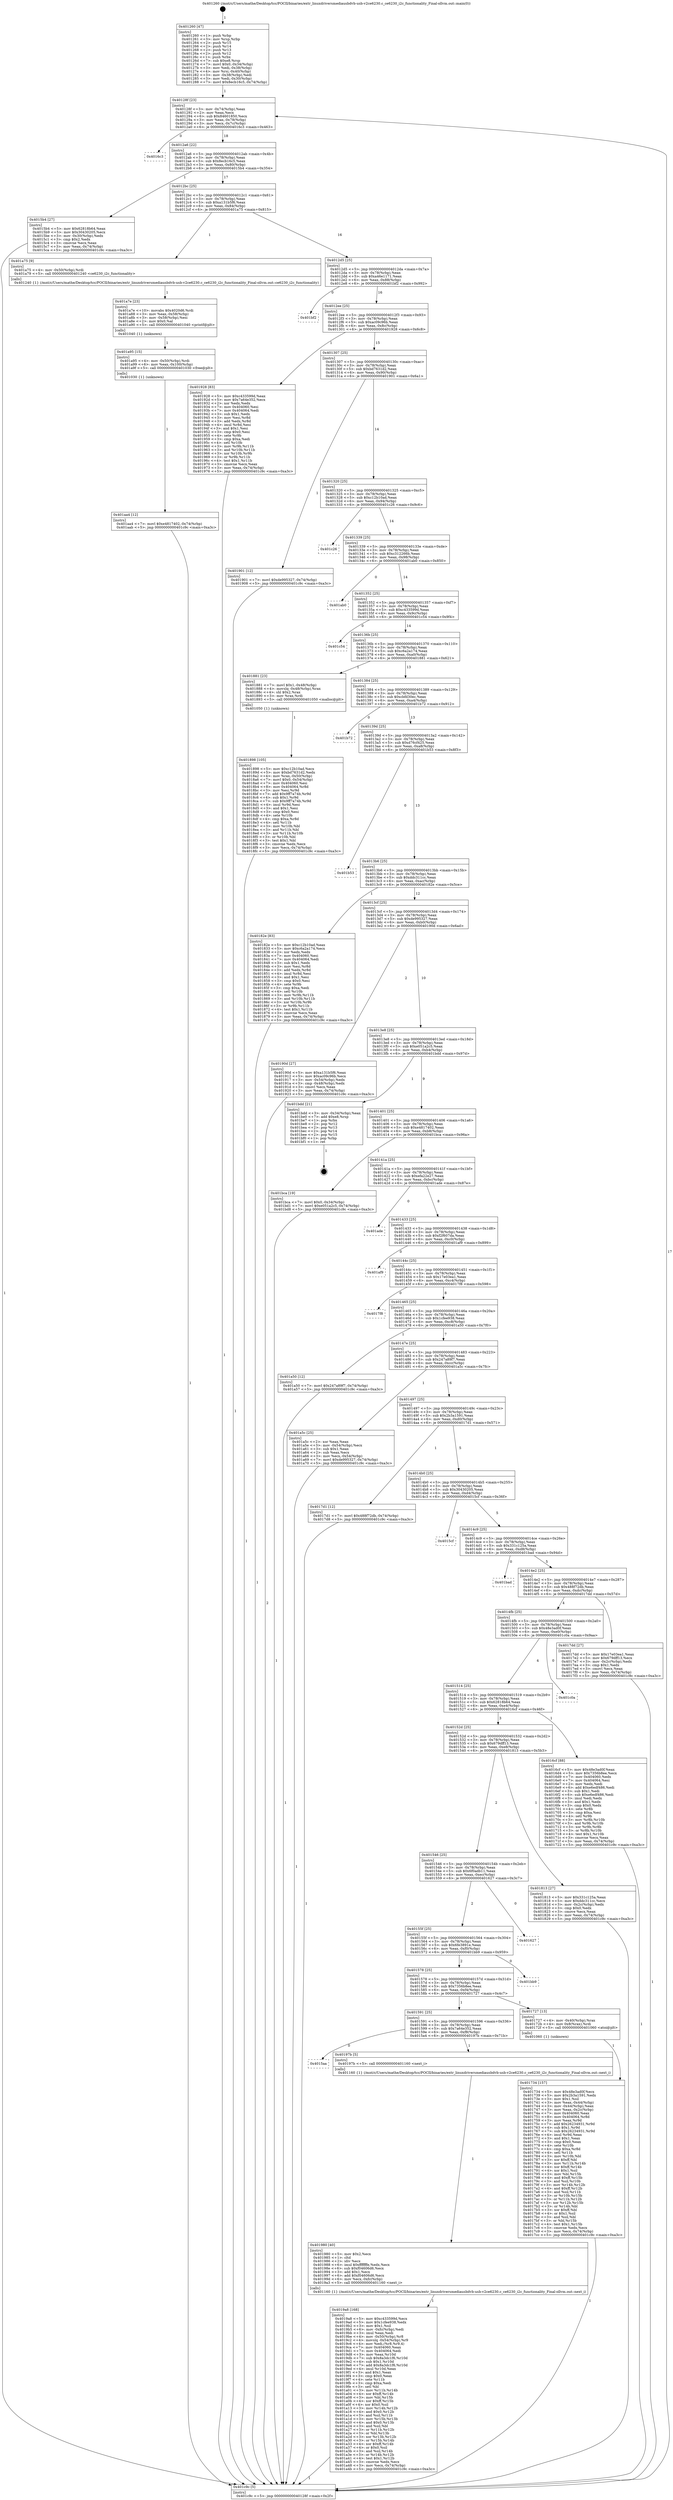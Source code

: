 digraph "0x401260" {
  label = "0x401260 (/mnt/c/Users/mathe/Desktop/tcc/POCII/binaries/extr_linuxdriversmediausbdvb-usb-v2ce6230.c_ce6230_i2c_functionality_Final-ollvm.out::main(0))"
  labelloc = "t"
  node[shape=record]

  Entry [label="",width=0.3,height=0.3,shape=circle,fillcolor=black,style=filled]
  "0x40128f" [label="{
     0x40128f [23]\l
     | [instrs]\l
     &nbsp;&nbsp;0x40128f \<+3\>: mov -0x74(%rbp),%eax\l
     &nbsp;&nbsp;0x401292 \<+2\>: mov %eax,%ecx\l
     &nbsp;&nbsp;0x401294 \<+6\>: sub $0x84601850,%ecx\l
     &nbsp;&nbsp;0x40129a \<+3\>: mov %eax,-0x78(%rbp)\l
     &nbsp;&nbsp;0x40129d \<+3\>: mov %ecx,-0x7c(%rbp)\l
     &nbsp;&nbsp;0x4012a0 \<+6\>: je 00000000004016c3 \<main+0x463\>\l
  }"]
  "0x4016c3" [label="{
     0x4016c3\l
  }", style=dashed]
  "0x4012a6" [label="{
     0x4012a6 [22]\l
     | [instrs]\l
     &nbsp;&nbsp;0x4012a6 \<+5\>: jmp 00000000004012ab \<main+0x4b\>\l
     &nbsp;&nbsp;0x4012ab \<+3\>: mov -0x78(%rbp),%eax\l
     &nbsp;&nbsp;0x4012ae \<+5\>: sub $0x8ecb16c5,%eax\l
     &nbsp;&nbsp;0x4012b3 \<+3\>: mov %eax,-0x80(%rbp)\l
     &nbsp;&nbsp;0x4012b6 \<+6\>: je 00000000004015b4 \<main+0x354\>\l
  }"]
  Exit [label="",width=0.3,height=0.3,shape=circle,fillcolor=black,style=filled,peripheries=2]
  "0x4015b4" [label="{
     0x4015b4 [27]\l
     | [instrs]\l
     &nbsp;&nbsp;0x4015b4 \<+5\>: mov $0x62818b64,%eax\l
     &nbsp;&nbsp;0x4015b9 \<+5\>: mov $0x30430205,%ecx\l
     &nbsp;&nbsp;0x4015be \<+3\>: mov -0x30(%rbp),%edx\l
     &nbsp;&nbsp;0x4015c1 \<+3\>: cmp $0x2,%edx\l
     &nbsp;&nbsp;0x4015c4 \<+3\>: cmovne %ecx,%eax\l
     &nbsp;&nbsp;0x4015c7 \<+3\>: mov %eax,-0x74(%rbp)\l
     &nbsp;&nbsp;0x4015ca \<+5\>: jmp 0000000000401c9c \<main+0xa3c\>\l
  }"]
  "0x4012bc" [label="{
     0x4012bc [25]\l
     | [instrs]\l
     &nbsp;&nbsp;0x4012bc \<+5\>: jmp 00000000004012c1 \<main+0x61\>\l
     &nbsp;&nbsp;0x4012c1 \<+3\>: mov -0x78(%rbp),%eax\l
     &nbsp;&nbsp;0x4012c4 \<+5\>: sub $0xa131b5f6,%eax\l
     &nbsp;&nbsp;0x4012c9 \<+6\>: mov %eax,-0x84(%rbp)\l
     &nbsp;&nbsp;0x4012cf \<+6\>: je 0000000000401a75 \<main+0x815\>\l
  }"]
  "0x401c9c" [label="{
     0x401c9c [5]\l
     | [instrs]\l
     &nbsp;&nbsp;0x401c9c \<+5\>: jmp 000000000040128f \<main+0x2f\>\l
  }"]
  "0x401260" [label="{
     0x401260 [47]\l
     | [instrs]\l
     &nbsp;&nbsp;0x401260 \<+1\>: push %rbp\l
     &nbsp;&nbsp;0x401261 \<+3\>: mov %rsp,%rbp\l
     &nbsp;&nbsp;0x401264 \<+2\>: push %r15\l
     &nbsp;&nbsp;0x401266 \<+2\>: push %r14\l
     &nbsp;&nbsp;0x401268 \<+2\>: push %r13\l
     &nbsp;&nbsp;0x40126a \<+2\>: push %r12\l
     &nbsp;&nbsp;0x40126c \<+1\>: push %rbx\l
     &nbsp;&nbsp;0x40126d \<+7\>: sub $0xe8,%rsp\l
     &nbsp;&nbsp;0x401274 \<+7\>: movl $0x0,-0x34(%rbp)\l
     &nbsp;&nbsp;0x40127b \<+3\>: mov %edi,-0x38(%rbp)\l
     &nbsp;&nbsp;0x40127e \<+4\>: mov %rsi,-0x40(%rbp)\l
     &nbsp;&nbsp;0x401282 \<+3\>: mov -0x38(%rbp),%edi\l
     &nbsp;&nbsp;0x401285 \<+3\>: mov %edi,-0x30(%rbp)\l
     &nbsp;&nbsp;0x401288 \<+7\>: movl $0x8ecb16c5,-0x74(%rbp)\l
  }"]
  "0x401aa4" [label="{
     0x401aa4 [12]\l
     | [instrs]\l
     &nbsp;&nbsp;0x401aa4 \<+7\>: movl $0xe4817402,-0x74(%rbp)\l
     &nbsp;&nbsp;0x401aab \<+5\>: jmp 0000000000401c9c \<main+0xa3c\>\l
  }"]
  "0x401a75" [label="{
     0x401a75 [9]\l
     | [instrs]\l
     &nbsp;&nbsp;0x401a75 \<+4\>: mov -0x50(%rbp),%rdi\l
     &nbsp;&nbsp;0x401a79 \<+5\>: call 0000000000401240 \<ce6230_i2c_functionality\>\l
     | [calls]\l
     &nbsp;&nbsp;0x401240 \{1\} (/mnt/c/Users/mathe/Desktop/tcc/POCII/binaries/extr_linuxdriversmediausbdvb-usb-v2ce6230.c_ce6230_i2c_functionality_Final-ollvm.out::ce6230_i2c_functionality)\l
  }"]
  "0x4012d5" [label="{
     0x4012d5 [25]\l
     | [instrs]\l
     &nbsp;&nbsp;0x4012d5 \<+5\>: jmp 00000000004012da \<main+0x7a\>\l
     &nbsp;&nbsp;0x4012da \<+3\>: mov -0x78(%rbp),%eax\l
     &nbsp;&nbsp;0x4012dd \<+5\>: sub $0xa46e1171,%eax\l
     &nbsp;&nbsp;0x4012e2 \<+6\>: mov %eax,-0x88(%rbp)\l
     &nbsp;&nbsp;0x4012e8 \<+6\>: je 0000000000401bf2 \<main+0x992\>\l
  }"]
  "0x401a95" [label="{
     0x401a95 [15]\l
     | [instrs]\l
     &nbsp;&nbsp;0x401a95 \<+4\>: mov -0x50(%rbp),%rdi\l
     &nbsp;&nbsp;0x401a99 \<+6\>: mov %eax,-0x100(%rbp)\l
     &nbsp;&nbsp;0x401a9f \<+5\>: call 0000000000401030 \<free@plt\>\l
     | [calls]\l
     &nbsp;&nbsp;0x401030 \{1\} (unknown)\l
  }"]
  "0x401bf2" [label="{
     0x401bf2\l
  }", style=dashed]
  "0x4012ee" [label="{
     0x4012ee [25]\l
     | [instrs]\l
     &nbsp;&nbsp;0x4012ee \<+5\>: jmp 00000000004012f3 \<main+0x93\>\l
     &nbsp;&nbsp;0x4012f3 \<+3\>: mov -0x78(%rbp),%eax\l
     &nbsp;&nbsp;0x4012f6 \<+5\>: sub $0xac09c96b,%eax\l
     &nbsp;&nbsp;0x4012fb \<+6\>: mov %eax,-0x8c(%rbp)\l
     &nbsp;&nbsp;0x401301 \<+6\>: je 0000000000401928 \<main+0x6c8\>\l
  }"]
  "0x401a7e" [label="{
     0x401a7e [23]\l
     | [instrs]\l
     &nbsp;&nbsp;0x401a7e \<+10\>: movabs $0x4020d6,%rdi\l
     &nbsp;&nbsp;0x401a88 \<+3\>: mov %eax,-0x58(%rbp)\l
     &nbsp;&nbsp;0x401a8b \<+3\>: mov -0x58(%rbp),%esi\l
     &nbsp;&nbsp;0x401a8e \<+2\>: mov $0x0,%al\l
     &nbsp;&nbsp;0x401a90 \<+5\>: call 0000000000401040 \<printf@plt\>\l
     | [calls]\l
     &nbsp;&nbsp;0x401040 \{1\} (unknown)\l
  }"]
  "0x401928" [label="{
     0x401928 [83]\l
     | [instrs]\l
     &nbsp;&nbsp;0x401928 \<+5\>: mov $0xc433599d,%eax\l
     &nbsp;&nbsp;0x40192d \<+5\>: mov $0x7a64e352,%ecx\l
     &nbsp;&nbsp;0x401932 \<+2\>: xor %edx,%edx\l
     &nbsp;&nbsp;0x401934 \<+7\>: mov 0x404060,%esi\l
     &nbsp;&nbsp;0x40193b \<+7\>: mov 0x404064,%edi\l
     &nbsp;&nbsp;0x401942 \<+3\>: sub $0x1,%edx\l
     &nbsp;&nbsp;0x401945 \<+3\>: mov %esi,%r8d\l
     &nbsp;&nbsp;0x401948 \<+3\>: add %edx,%r8d\l
     &nbsp;&nbsp;0x40194b \<+4\>: imul %r8d,%esi\l
     &nbsp;&nbsp;0x40194f \<+3\>: and $0x1,%esi\l
     &nbsp;&nbsp;0x401952 \<+3\>: cmp $0x0,%esi\l
     &nbsp;&nbsp;0x401955 \<+4\>: sete %r9b\l
     &nbsp;&nbsp;0x401959 \<+3\>: cmp $0xa,%edi\l
     &nbsp;&nbsp;0x40195c \<+4\>: setl %r10b\l
     &nbsp;&nbsp;0x401960 \<+3\>: mov %r9b,%r11b\l
     &nbsp;&nbsp;0x401963 \<+3\>: and %r10b,%r11b\l
     &nbsp;&nbsp;0x401966 \<+3\>: xor %r10b,%r9b\l
     &nbsp;&nbsp;0x401969 \<+3\>: or %r9b,%r11b\l
     &nbsp;&nbsp;0x40196c \<+4\>: test $0x1,%r11b\l
     &nbsp;&nbsp;0x401970 \<+3\>: cmovne %ecx,%eax\l
     &nbsp;&nbsp;0x401973 \<+3\>: mov %eax,-0x74(%rbp)\l
     &nbsp;&nbsp;0x401976 \<+5\>: jmp 0000000000401c9c \<main+0xa3c\>\l
  }"]
  "0x401307" [label="{
     0x401307 [25]\l
     | [instrs]\l
     &nbsp;&nbsp;0x401307 \<+5\>: jmp 000000000040130c \<main+0xac\>\l
     &nbsp;&nbsp;0x40130c \<+3\>: mov -0x78(%rbp),%eax\l
     &nbsp;&nbsp;0x40130f \<+5\>: sub $0xbd7631d2,%eax\l
     &nbsp;&nbsp;0x401314 \<+6\>: mov %eax,-0x90(%rbp)\l
     &nbsp;&nbsp;0x40131a \<+6\>: je 0000000000401901 \<main+0x6a1\>\l
  }"]
  "0x4019a8" [label="{
     0x4019a8 [168]\l
     | [instrs]\l
     &nbsp;&nbsp;0x4019a8 \<+5\>: mov $0xc433599d,%ecx\l
     &nbsp;&nbsp;0x4019ad \<+5\>: mov $0x1cfee938,%edx\l
     &nbsp;&nbsp;0x4019b2 \<+3\>: mov $0x1,%sil\l
     &nbsp;&nbsp;0x4019b5 \<+6\>: mov -0xfc(%rbp),%edi\l
     &nbsp;&nbsp;0x4019bb \<+3\>: imul %eax,%edi\l
     &nbsp;&nbsp;0x4019be \<+4\>: mov -0x50(%rbp),%r8\l
     &nbsp;&nbsp;0x4019c2 \<+4\>: movslq -0x54(%rbp),%r9\l
     &nbsp;&nbsp;0x4019c6 \<+4\>: mov %edi,(%r8,%r9,4)\l
     &nbsp;&nbsp;0x4019ca \<+7\>: mov 0x404060,%eax\l
     &nbsp;&nbsp;0x4019d1 \<+7\>: mov 0x404064,%edi\l
     &nbsp;&nbsp;0x4019d8 \<+3\>: mov %eax,%r10d\l
     &nbsp;&nbsp;0x4019db \<+7\>: sub $0x8a3dc1f6,%r10d\l
     &nbsp;&nbsp;0x4019e2 \<+4\>: sub $0x1,%r10d\l
     &nbsp;&nbsp;0x4019e6 \<+7\>: add $0x8a3dc1f6,%r10d\l
     &nbsp;&nbsp;0x4019ed \<+4\>: imul %r10d,%eax\l
     &nbsp;&nbsp;0x4019f1 \<+3\>: and $0x1,%eax\l
     &nbsp;&nbsp;0x4019f4 \<+3\>: cmp $0x0,%eax\l
     &nbsp;&nbsp;0x4019f7 \<+4\>: sete %r11b\l
     &nbsp;&nbsp;0x4019fb \<+3\>: cmp $0xa,%edi\l
     &nbsp;&nbsp;0x4019fe \<+3\>: setl %bl\l
     &nbsp;&nbsp;0x401a01 \<+3\>: mov %r11b,%r14b\l
     &nbsp;&nbsp;0x401a04 \<+4\>: xor $0xff,%r14b\l
     &nbsp;&nbsp;0x401a08 \<+3\>: mov %bl,%r15b\l
     &nbsp;&nbsp;0x401a0b \<+4\>: xor $0xff,%r15b\l
     &nbsp;&nbsp;0x401a0f \<+4\>: xor $0x0,%sil\l
     &nbsp;&nbsp;0x401a13 \<+3\>: mov %r14b,%r12b\l
     &nbsp;&nbsp;0x401a16 \<+4\>: and $0x0,%r12b\l
     &nbsp;&nbsp;0x401a1a \<+3\>: and %sil,%r11b\l
     &nbsp;&nbsp;0x401a1d \<+3\>: mov %r15b,%r13b\l
     &nbsp;&nbsp;0x401a20 \<+4\>: and $0x0,%r13b\l
     &nbsp;&nbsp;0x401a24 \<+3\>: and %sil,%bl\l
     &nbsp;&nbsp;0x401a27 \<+3\>: or %r11b,%r12b\l
     &nbsp;&nbsp;0x401a2a \<+3\>: or %bl,%r13b\l
     &nbsp;&nbsp;0x401a2d \<+3\>: xor %r13b,%r12b\l
     &nbsp;&nbsp;0x401a30 \<+3\>: or %r15b,%r14b\l
     &nbsp;&nbsp;0x401a33 \<+4\>: xor $0xff,%r14b\l
     &nbsp;&nbsp;0x401a37 \<+4\>: or $0x0,%sil\l
     &nbsp;&nbsp;0x401a3b \<+3\>: and %sil,%r14b\l
     &nbsp;&nbsp;0x401a3e \<+3\>: or %r14b,%r12b\l
     &nbsp;&nbsp;0x401a41 \<+4\>: test $0x1,%r12b\l
     &nbsp;&nbsp;0x401a45 \<+3\>: cmovne %edx,%ecx\l
     &nbsp;&nbsp;0x401a48 \<+3\>: mov %ecx,-0x74(%rbp)\l
     &nbsp;&nbsp;0x401a4b \<+5\>: jmp 0000000000401c9c \<main+0xa3c\>\l
  }"]
  "0x401901" [label="{
     0x401901 [12]\l
     | [instrs]\l
     &nbsp;&nbsp;0x401901 \<+7\>: movl $0xde995327,-0x74(%rbp)\l
     &nbsp;&nbsp;0x401908 \<+5\>: jmp 0000000000401c9c \<main+0xa3c\>\l
  }"]
  "0x401320" [label="{
     0x401320 [25]\l
     | [instrs]\l
     &nbsp;&nbsp;0x401320 \<+5\>: jmp 0000000000401325 \<main+0xc5\>\l
     &nbsp;&nbsp;0x401325 \<+3\>: mov -0x78(%rbp),%eax\l
     &nbsp;&nbsp;0x401328 \<+5\>: sub $0xc12b10ad,%eax\l
     &nbsp;&nbsp;0x40132d \<+6\>: mov %eax,-0x94(%rbp)\l
     &nbsp;&nbsp;0x401333 \<+6\>: je 0000000000401c26 \<main+0x9c6\>\l
  }"]
  "0x401980" [label="{
     0x401980 [40]\l
     | [instrs]\l
     &nbsp;&nbsp;0x401980 \<+5\>: mov $0x2,%ecx\l
     &nbsp;&nbsp;0x401985 \<+1\>: cltd\l
     &nbsp;&nbsp;0x401986 \<+2\>: idiv %ecx\l
     &nbsp;&nbsp;0x401988 \<+6\>: imul $0xfffffffe,%edx,%ecx\l
     &nbsp;&nbsp;0x40198e \<+6\>: sub $0xf04606d6,%ecx\l
     &nbsp;&nbsp;0x401994 \<+3\>: add $0x1,%ecx\l
     &nbsp;&nbsp;0x401997 \<+6\>: add $0xf04606d6,%ecx\l
     &nbsp;&nbsp;0x40199d \<+6\>: mov %ecx,-0xfc(%rbp)\l
     &nbsp;&nbsp;0x4019a3 \<+5\>: call 0000000000401160 \<next_i\>\l
     | [calls]\l
     &nbsp;&nbsp;0x401160 \{1\} (/mnt/c/Users/mathe/Desktop/tcc/POCII/binaries/extr_linuxdriversmediausbdvb-usb-v2ce6230.c_ce6230_i2c_functionality_Final-ollvm.out::next_i)\l
  }"]
  "0x401c26" [label="{
     0x401c26\l
  }", style=dashed]
  "0x401339" [label="{
     0x401339 [25]\l
     | [instrs]\l
     &nbsp;&nbsp;0x401339 \<+5\>: jmp 000000000040133e \<main+0xde\>\l
     &nbsp;&nbsp;0x40133e \<+3\>: mov -0x78(%rbp),%eax\l
     &nbsp;&nbsp;0x401341 \<+5\>: sub $0xc312266b,%eax\l
     &nbsp;&nbsp;0x401346 \<+6\>: mov %eax,-0x98(%rbp)\l
     &nbsp;&nbsp;0x40134c \<+6\>: je 0000000000401ab0 \<main+0x850\>\l
  }"]
  "0x4015aa" [label="{
     0x4015aa\l
  }", style=dashed]
  "0x401ab0" [label="{
     0x401ab0\l
  }", style=dashed]
  "0x401352" [label="{
     0x401352 [25]\l
     | [instrs]\l
     &nbsp;&nbsp;0x401352 \<+5\>: jmp 0000000000401357 \<main+0xf7\>\l
     &nbsp;&nbsp;0x401357 \<+3\>: mov -0x78(%rbp),%eax\l
     &nbsp;&nbsp;0x40135a \<+5\>: sub $0xc433599d,%eax\l
     &nbsp;&nbsp;0x40135f \<+6\>: mov %eax,-0x9c(%rbp)\l
     &nbsp;&nbsp;0x401365 \<+6\>: je 0000000000401c54 \<main+0x9f4\>\l
  }"]
  "0x40197b" [label="{
     0x40197b [5]\l
     | [instrs]\l
     &nbsp;&nbsp;0x40197b \<+5\>: call 0000000000401160 \<next_i\>\l
     | [calls]\l
     &nbsp;&nbsp;0x401160 \{1\} (/mnt/c/Users/mathe/Desktop/tcc/POCII/binaries/extr_linuxdriversmediausbdvb-usb-v2ce6230.c_ce6230_i2c_functionality_Final-ollvm.out::next_i)\l
  }"]
  "0x401c54" [label="{
     0x401c54\l
  }", style=dashed]
  "0x40136b" [label="{
     0x40136b [25]\l
     | [instrs]\l
     &nbsp;&nbsp;0x40136b \<+5\>: jmp 0000000000401370 \<main+0x110\>\l
     &nbsp;&nbsp;0x401370 \<+3\>: mov -0x78(%rbp),%eax\l
     &nbsp;&nbsp;0x401373 \<+5\>: sub $0xc6a2a174,%eax\l
     &nbsp;&nbsp;0x401378 \<+6\>: mov %eax,-0xa0(%rbp)\l
     &nbsp;&nbsp;0x40137e \<+6\>: je 0000000000401881 \<main+0x621\>\l
  }"]
  "0x401898" [label="{
     0x401898 [105]\l
     | [instrs]\l
     &nbsp;&nbsp;0x401898 \<+5\>: mov $0xc12b10ad,%ecx\l
     &nbsp;&nbsp;0x40189d \<+5\>: mov $0xbd7631d2,%edx\l
     &nbsp;&nbsp;0x4018a2 \<+4\>: mov %rax,-0x50(%rbp)\l
     &nbsp;&nbsp;0x4018a6 \<+7\>: movl $0x0,-0x54(%rbp)\l
     &nbsp;&nbsp;0x4018ad \<+7\>: mov 0x404060,%esi\l
     &nbsp;&nbsp;0x4018b4 \<+8\>: mov 0x404064,%r8d\l
     &nbsp;&nbsp;0x4018bc \<+3\>: mov %esi,%r9d\l
     &nbsp;&nbsp;0x4018bf \<+7\>: add $0x9ff7a74b,%r9d\l
     &nbsp;&nbsp;0x4018c6 \<+4\>: sub $0x1,%r9d\l
     &nbsp;&nbsp;0x4018ca \<+7\>: sub $0x9ff7a74b,%r9d\l
     &nbsp;&nbsp;0x4018d1 \<+4\>: imul %r9d,%esi\l
     &nbsp;&nbsp;0x4018d5 \<+3\>: and $0x1,%esi\l
     &nbsp;&nbsp;0x4018d8 \<+3\>: cmp $0x0,%esi\l
     &nbsp;&nbsp;0x4018db \<+4\>: sete %r10b\l
     &nbsp;&nbsp;0x4018df \<+4\>: cmp $0xa,%r8d\l
     &nbsp;&nbsp;0x4018e3 \<+4\>: setl %r11b\l
     &nbsp;&nbsp;0x4018e7 \<+3\>: mov %r10b,%bl\l
     &nbsp;&nbsp;0x4018ea \<+3\>: and %r11b,%bl\l
     &nbsp;&nbsp;0x4018ed \<+3\>: xor %r11b,%r10b\l
     &nbsp;&nbsp;0x4018f0 \<+3\>: or %r10b,%bl\l
     &nbsp;&nbsp;0x4018f3 \<+3\>: test $0x1,%bl\l
     &nbsp;&nbsp;0x4018f6 \<+3\>: cmovne %edx,%ecx\l
     &nbsp;&nbsp;0x4018f9 \<+3\>: mov %ecx,-0x74(%rbp)\l
     &nbsp;&nbsp;0x4018fc \<+5\>: jmp 0000000000401c9c \<main+0xa3c\>\l
  }"]
  "0x401881" [label="{
     0x401881 [23]\l
     | [instrs]\l
     &nbsp;&nbsp;0x401881 \<+7\>: movl $0x1,-0x48(%rbp)\l
     &nbsp;&nbsp;0x401888 \<+4\>: movslq -0x48(%rbp),%rax\l
     &nbsp;&nbsp;0x40188c \<+4\>: shl $0x2,%rax\l
     &nbsp;&nbsp;0x401890 \<+3\>: mov %rax,%rdi\l
     &nbsp;&nbsp;0x401893 \<+5\>: call 0000000000401050 \<malloc@plt\>\l
     | [calls]\l
     &nbsp;&nbsp;0x401050 \{1\} (unknown)\l
  }"]
  "0x401384" [label="{
     0x401384 [25]\l
     | [instrs]\l
     &nbsp;&nbsp;0x401384 \<+5\>: jmp 0000000000401389 \<main+0x129\>\l
     &nbsp;&nbsp;0x401389 \<+3\>: mov -0x78(%rbp),%eax\l
     &nbsp;&nbsp;0x40138c \<+5\>: sub $0xcbfd30ec,%eax\l
     &nbsp;&nbsp;0x401391 \<+6\>: mov %eax,-0xa4(%rbp)\l
     &nbsp;&nbsp;0x401397 \<+6\>: je 0000000000401b72 \<main+0x912\>\l
  }"]
  "0x401734" [label="{
     0x401734 [157]\l
     | [instrs]\l
     &nbsp;&nbsp;0x401734 \<+5\>: mov $0x48e3ad0f,%ecx\l
     &nbsp;&nbsp;0x401739 \<+5\>: mov $0x2b3a1591,%edx\l
     &nbsp;&nbsp;0x40173e \<+3\>: mov $0x1,%sil\l
     &nbsp;&nbsp;0x401741 \<+3\>: mov %eax,-0x44(%rbp)\l
     &nbsp;&nbsp;0x401744 \<+3\>: mov -0x44(%rbp),%eax\l
     &nbsp;&nbsp;0x401747 \<+3\>: mov %eax,-0x2c(%rbp)\l
     &nbsp;&nbsp;0x40174a \<+7\>: mov 0x404060,%eax\l
     &nbsp;&nbsp;0x401751 \<+8\>: mov 0x404064,%r8d\l
     &nbsp;&nbsp;0x401759 \<+3\>: mov %eax,%r9d\l
     &nbsp;&nbsp;0x40175c \<+7\>: add $0x26234931,%r9d\l
     &nbsp;&nbsp;0x401763 \<+4\>: sub $0x1,%r9d\l
     &nbsp;&nbsp;0x401767 \<+7\>: sub $0x26234931,%r9d\l
     &nbsp;&nbsp;0x40176e \<+4\>: imul %r9d,%eax\l
     &nbsp;&nbsp;0x401772 \<+3\>: and $0x1,%eax\l
     &nbsp;&nbsp;0x401775 \<+3\>: cmp $0x0,%eax\l
     &nbsp;&nbsp;0x401778 \<+4\>: sete %r10b\l
     &nbsp;&nbsp;0x40177c \<+4\>: cmp $0xa,%r8d\l
     &nbsp;&nbsp;0x401780 \<+4\>: setl %r11b\l
     &nbsp;&nbsp;0x401784 \<+3\>: mov %r10b,%bl\l
     &nbsp;&nbsp;0x401787 \<+3\>: xor $0xff,%bl\l
     &nbsp;&nbsp;0x40178a \<+3\>: mov %r11b,%r14b\l
     &nbsp;&nbsp;0x40178d \<+4\>: xor $0xff,%r14b\l
     &nbsp;&nbsp;0x401791 \<+4\>: xor $0x1,%sil\l
     &nbsp;&nbsp;0x401795 \<+3\>: mov %bl,%r15b\l
     &nbsp;&nbsp;0x401798 \<+4\>: and $0xff,%r15b\l
     &nbsp;&nbsp;0x40179c \<+3\>: and %sil,%r10b\l
     &nbsp;&nbsp;0x40179f \<+3\>: mov %r14b,%r12b\l
     &nbsp;&nbsp;0x4017a2 \<+4\>: and $0xff,%r12b\l
     &nbsp;&nbsp;0x4017a6 \<+3\>: and %sil,%r11b\l
     &nbsp;&nbsp;0x4017a9 \<+3\>: or %r10b,%r15b\l
     &nbsp;&nbsp;0x4017ac \<+3\>: or %r11b,%r12b\l
     &nbsp;&nbsp;0x4017af \<+3\>: xor %r12b,%r15b\l
     &nbsp;&nbsp;0x4017b2 \<+3\>: or %r14b,%bl\l
     &nbsp;&nbsp;0x4017b5 \<+3\>: xor $0xff,%bl\l
     &nbsp;&nbsp;0x4017b8 \<+4\>: or $0x1,%sil\l
     &nbsp;&nbsp;0x4017bc \<+3\>: and %sil,%bl\l
     &nbsp;&nbsp;0x4017bf \<+3\>: or %bl,%r15b\l
     &nbsp;&nbsp;0x4017c2 \<+4\>: test $0x1,%r15b\l
     &nbsp;&nbsp;0x4017c6 \<+3\>: cmovne %edx,%ecx\l
     &nbsp;&nbsp;0x4017c9 \<+3\>: mov %ecx,-0x74(%rbp)\l
     &nbsp;&nbsp;0x4017cc \<+5\>: jmp 0000000000401c9c \<main+0xa3c\>\l
  }"]
  "0x401b72" [label="{
     0x401b72\l
  }", style=dashed]
  "0x40139d" [label="{
     0x40139d [25]\l
     | [instrs]\l
     &nbsp;&nbsp;0x40139d \<+5\>: jmp 00000000004013a2 \<main+0x142\>\l
     &nbsp;&nbsp;0x4013a2 \<+3\>: mov -0x78(%rbp),%eax\l
     &nbsp;&nbsp;0x4013a5 \<+5\>: sub $0xd76cf425,%eax\l
     &nbsp;&nbsp;0x4013aa \<+6\>: mov %eax,-0xa8(%rbp)\l
     &nbsp;&nbsp;0x4013b0 \<+6\>: je 0000000000401b53 \<main+0x8f3\>\l
  }"]
  "0x401591" [label="{
     0x401591 [25]\l
     | [instrs]\l
     &nbsp;&nbsp;0x401591 \<+5\>: jmp 0000000000401596 \<main+0x336\>\l
     &nbsp;&nbsp;0x401596 \<+3\>: mov -0x78(%rbp),%eax\l
     &nbsp;&nbsp;0x401599 \<+5\>: sub $0x7a64e352,%eax\l
     &nbsp;&nbsp;0x40159e \<+6\>: mov %eax,-0xf8(%rbp)\l
     &nbsp;&nbsp;0x4015a4 \<+6\>: je 000000000040197b \<main+0x71b\>\l
  }"]
  "0x401b53" [label="{
     0x401b53\l
  }", style=dashed]
  "0x4013b6" [label="{
     0x4013b6 [25]\l
     | [instrs]\l
     &nbsp;&nbsp;0x4013b6 \<+5\>: jmp 00000000004013bb \<main+0x15b\>\l
     &nbsp;&nbsp;0x4013bb \<+3\>: mov -0x78(%rbp),%eax\l
     &nbsp;&nbsp;0x4013be \<+5\>: sub $0xddc311cc,%eax\l
     &nbsp;&nbsp;0x4013c3 \<+6\>: mov %eax,-0xac(%rbp)\l
     &nbsp;&nbsp;0x4013c9 \<+6\>: je 000000000040182e \<main+0x5ce\>\l
  }"]
  "0x401727" [label="{
     0x401727 [13]\l
     | [instrs]\l
     &nbsp;&nbsp;0x401727 \<+4\>: mov -0x40(%rbp),%rax\l
     &nbsp;&nbsp;0x40172b \<+4\>: mov 0x8(%rax),%rdi\l
     &nbsp;&nbsp;0x40172f \<+5\>: call 0000000000401060 \<atoi@plt\>\l
     | [calls]\l
     &nbsp;&nbsp;0x401060 \{1\} (unknown)\l
  }"]
  "0x40182e" [label="{
     0x40182e [83]\l
     | [instrs]\l
     &nbsp;&nbsp;0x40182e \<+5\>: mov $0xc12b10ad,%eax\l
     &nbsp;&nbsp;0x401833 \<+5\>: mov $0xc6a2a174,%ecx\l
     &nbsp;&nbsp;0x401838 \<+2\>: xor %edx,%edx\l
     &nbsp;&nbsp;0x40183a \<+7\>: mov 0x404060,%esi\l
     &nbsp;&nbsp;0x401841 \<+7\>: mov 0x404064,%edi\l
     &nbsp;&nbsp;0x401848 \<+3\>: sub $0x1,%edx\l
     &nbsp;&nbsp;0x40184b \<+3\>: mov %esi,%r8d\l
     &nbsp;&nbsp;0x40184e \<+3\>: add %edx,%r8d\l
     &nbsp;&nbsp;0x401851 \<+4\>: imul %r8d,%esi\l
     &nbsp;&nbsp;0x401855 \<+3\>: and $0x1,%esi\l
     &nbsp;&nbsp;0x401858 \<+3\>: cmp $0x0,%esi\l
     &nbsp;&nbsp;0x40185b \<+4\>: sete %r9b\l
     &nbsp;&nbsp;0x40185f \<+3\>: cmp $0xa,%edi\l
     &nbsp;&nbsp;0x401862 \<+4\>: setl %r10b\l
     &nbsp;&nbsp;0x401866 \<+3\>: mov %r9b,%r11b\l
     &nbsp;&nbsp;0x401869 \<+3\>: and %r10b,%r11b\l
     &nbsp;&nbsp;0x40186c \<+3\>: xor %r10b,%r9b\l
     &nbsp;&nbsp;0x40186f \<+3\>: or %r9b,%r11b\l
     &nbsp;&nbsp;0x401872 \<+4\>: test $0x1,%r11b\l
     &nbsp;&nbsp;0x401876 \<+3\>: cmovne %ecx,%eax\l
     &nbsp;&nbsp;0x401879 \<+3\>: mov %eax,-0x74(%rbp)\l
     &nbsp;&nbsp;0x40187c \<+5\>: jmp 0000000000401c9c \<main+0xa3c\>\l
  }"]
  "0x4013cf" [label="{
     0x4013cf [25]\l
     | [instrs]\l
     &nbsp;&nbsp;0x4013cf \<+5\>: jmp 00000000004013d4 \<main+0x174\>\l
     &nbsp;&nbsp;0x4013d4 \<+3\>: mov -0x78(%rbp),%eax\l
     &nbsp;&nbsp;0x4013d7 \<+5\>: sub $0xde995327,%eax\l
     &nbsp;&nbsp;0x4013dc \<+6\>: mov %eax,-0xb0(%rbp)\l
     &nbsp;&nbsp;0x4013e2 \<+6\>: je 000000000040190d \<main+0x6ad\>\l
  }"]
  "0x401578" [label="{
     0x401578 [25]\l
     | [instrs]\l
     &nbsp;&nbsp;0x401578 \<+5\>: jmp 000000000040157d \<main+0x31d\>\l
     &nbsp;&nbsp;0x40157d \<+3\>: mov -0x78(%rbp),%eax\l
     &nbsp;&nbsp;0x401580 \<+5\>: sub $0x7356b8ee,%eax\l
     &nbsp;&nbsp;0x401585 \<+6\>: mov %eax,-0xf4(%rbp)\l
     &nbsp;&nbsp;0x40158b \<+6\>: je 0000000000401727 \<main+0x4c7\>\l
  }"]
  "0x40190d" [label="{
     0x40190d [27]\l
     | [instrs]\l
     &nbsp;&nbsp;0x40190d \<+5\>: mov $0xa131b5f6,%eax\l
     &nbsp;&nbsp;0x401912 \<+5\>: mov $0xac09c96b,%ecx\l
     &nbsp;&nbsp;0x401917 \<+3\>: mov -0x54(%rbp),%edx\l
     &nbsp;&nbsp;0x40191a \<+3\>: cmp -0x48(%rbp),%edx\l
     &nbsp;&nbsp;0x40191d \<+3\>: cmovl %ecx,%eax\l
     &nbsp;&nbsp;0x401920 \<+3\>: mov %eax,-0x74(%rbp)\l
     &nbsp;&nbsp;0x401923 \<+5\>: jmp 0000000000401c9c \<main+0xa3c\>\l
  }"]
  "0x4013e8" [label="{
     0x4013e8 [25]\l
     | [instrs]\l
     &nbsp;&nbsp;0x4013e8 \<+5\>: jmp 00000000004013ed \<main+0x18d\>\l
     &nbsp;&nbsp;0x4013ed \<+3\>: mov -0x78(%rbp),%eax\l
     &nbsp;&nbsp;0x4013f0 \<+5\>: sub $0xe051a2c5,%eax\l
     &nbsp;&nbsp;0x4013f5 \<+6\>: mov %eax,-0xb4(%rbp)\l
     &nbsp;&nbsp;0x4013fb \<+6\>: je 0000000000401bdd \<main+0x97d\>\l
  }"]
  "0x401bb9" [label="{
     0x401bb9\l
  }", style=dashed]
  "0x401bdd" [label="{
     0x401bdd [21]\l
     | [instrs]\l
     &nbsp;&nbsp;0x401bdd \<+3\>: mov -0x34(%rbp),%eax\l
     &nbsp;&nbsp;0x401be0 \<+7\>: add $0xe8,%rsp\l
     &nbsp;&nbsp;0x401be7 \<+1\>: pop %rbx\l
     &nbsp;&nbsp;0x401be8 \<+2\>: pop %r12\l
     &nbsp;&nbsp;0x401bea \<+2\>: pop %r13\l
     &nbsp;&nbsp;0x401bec \<+2\>: pop %r14\l
     &nbsp;&nbsp;0x401bee \<+2\>: pop %r15\l
     &nbsp;&nbsp;0x401bf0 \<+1\>: pop %rbp\l
     &nbsp;&nbsp;0x401bf1 \<+1\>: ret\l
  }"]
  "0x401401" [label="{
     0x401401 [25]\l
     | [instrs]\l
     &nbsp;&nbsp;0x401401 \<+5\>: jmp 0000000000401406 \<main+0x1a6\>\l
     &nbsp;&nbsp;0x401406 \<+3\>: mov -0x78(%rbp),%eax\l
     &nbsp;&nbsp;0x401409 \<+5\>: sub $0xe4817402,%eax\l
     &nbsp;&nbsp;0x40140e \<+6\>: mov %eax,-0xb8(%rbp)\l
     &nbsp;&nbsp;0x401414 \<+6\>: je 0000000000401bca \<main+0x96a\>\l
  }"]
  "0x40155f" [label="{
     0x40155f [25]\l
     | [instrs]\l
     &nbsp;&nbsp;0x40155f \<+5\>: jmp 0000000000401564 \<main+0x304\>\l
     &nbsp;&nbsp;0x401564 \<+3\>: mov -0x78(%rbp),%eax\l
     &nbsp;&nbsp;0x401567 \<+5\>: sub $0x6fe3891e,%eax\l
     &nbsp;&nbsp;0x40156c \<+6\>: mov %eax,-0xf0(%rbp)\l
     &nbsp;&nbsp;0x401572 \<+6\>: je 0000000000401bb9 \<main+0x959\>\l
  }"]
  "0x401bca" [label="{
     0x401bca [19]\l
     | [instrs]\l
     &nbsp;&nbsp;0x401bca \<+7\>: movl $0x0,-0x34(%rbp)\l
     &nbsp;&nbsp;0x401bd1 \<+7\>: movl $0xe051a2c5,-0x74(%rbp)\l
     &nbsp;&nbsp;0x401bd8 \<+5\>: jmp 0000000000401c9c \<main+0xa3c\>\l
  }"]
  "0x40141a" [label="{
     0x40141a [25]\l
     | [instrs]\l
     &nbsp;&nbsp;0x40141a \<+5\>: jmp 000000000040141f \<main+0x1bf\>\l
     &nbsp;&nbsp;0x40141f \<+3\>: mov -0x78(%rbp),%eax\l
     &nbsp;&nbsp;0x401422 \<+5\>: sub $0xefa22e27,%eax\l
     &nbsp;&nbsp;0x401427 \<+6\>: mov %eax,-0xbc(%rbp)\l
     &nbsp;&nbsp;0x40142d \<+6\>: je 0000000000401ade \<main+0x87e\>\l
  }"]
  "0x401627" [label="{
     0x401627\l
  }", style=dashed]
  "0x401ade" [label="{
     0x401ade\l
  }", style=dashed]
  "0x401433" [label="{
     0x401433 [25]\l
     | [instrs]\l
     &nbsp;&nbsp;0x401433 \<+5\>: jmp 0000000000401438 \<main+0x1d8\>\l
     &nbsp;&nbsp;0x401438 \<+3\>: mov -0x78(%rbp),%eax\l
     &nbsp;&nbsp;0x40143b \<+5\>: sub $0xf2f607da,%eax\l
     &nbsp;&nbsp;0x401440 \<+6\>: mov %eax,-0xc0(%rbp)\l
     &nbsp;&nbsp;0x401446 \<+6\>: je 0000000000401af9 \<main+0x899\>\l
  }"]
  "0x401546" [label="{
     0x401546 [25]\l
     | [instrs]\l
     &nbsp;&nbsp;0x401546 \<+5\>: jmp 000000000040154b \<main+0x2eb\>\l
     &nbsp;&nbsp;0x40154b \<+3\>: mov -0x78(%rbp),%eax\l
     &nbsp;&nbsp;0x40154e \<+5\>: sub $0x6f0adb11,%eax\l
     &nbsp;&nbsp;0x401553 \<+6\>: mov %eax,-0xec(%rbp)\l
     &nbsp;&nbsp;0x401559 \<+6\>: je 0000000000401627 \<main+0x3c7\>\l
  }"]
  "0x401af9" [label="{
     0x401af9\l
  }", style=dashed]
  "0x40144c" [label="{
     0x40144c [25]\l
     | [instrs]\l
     &nbsp;&nbsp;0x40144c \<+5\>: jmp 0000000000401451 \<main+0x1f1\>\l
     &nbsp;&nbsp;0x401451 \<+3\>: mov -0x78(%rbp),%eax\l
     &nbsp;&nbsp;0x401454 \<+5\>: sub $0x17e03ea1,%eax\l
     &nbsp;&nbsp;0x401459 \<+6\>: mov %eax,-0xc4(%rbp)\l
     &nbsp;&nbsp;0x40145f \<+6\>: je 00000000004017f8 \<main+0x598\>\l
  }"]
  "0x401813" [label="{
     0x401813 [27]\l
     | [instrs]\l
     &nbsp;&nbsp;0x401813 \<+5\>: mov $0x331c125a,%eax\l
     &nbsp;&nbsp;0x401818 \<+5\>: mov $0xddc311cc,%ecx\l
     &nbsp;&nbsp;0x40181d \<+3\>: mov -0x2c(%rbp),%edx\l
     &nbsp;&nbsp;0x401820 \<+3\>: cmp $0x0,%edx\l
     &nbsp;&nbsp;0x401823 \<+3\>: cmove %ecx,%eax\l
     &nbsp;&nbsp;0x401826 \<+3\>: mov %eax,-0x74(%rbp)\l
     &nbsp;&nbsp;0x401829 \<+5\>: jmp 0000000000401c9c \<main+0xa3c\>\l
  }"]
  "0x4017f8" [label="{
     0x4017f8\l
  }", style=dashed]
  "0x401465" [label="{
     0x401465 [25]\l
     | [instrs]\l
     &nbsp;&nbsp;0x401465 \<+5\>: jmp 000000000040146a \<main+0x20a\>\l
     &nbsp;&nbsp;0x40146a \<+3\>: mov -0x78(%rbp),%eax\l
     &nbsp;&nbsp;0x40146d \<+5\>: sub $0x1cfee938,%eax\l
     &nbsp;&nbsp;0x401472 \<+6\>: mov %eax,-0xc8(%rbp)\l
     &nbsp;&nbsp;0x401478 \<+6\>: je 0000000000401a50 \<main+0x7f0\>\l
  }"]
  "0x40152d" [label="{
     0x40152d [25]\l
     | [instrs]\l
     &nbsp;&nbsp;0x40152d \<+5\>: jmp 0000000000401532 \<main+0x2d2\>\l
     &nbsp;&nbsp;0x401532 \<+3\>: mov -0x78(%rbp),%eax\l
     &nbsp;&nbsp;0x401535 \<+5\>: sub $0x679dff13,%eax\l
     &nbsp;&nbsp;0x40153a \<+6\>: mov %eax,-0xe8(%rbp)\l
     &nbsp;&nbsp;0x401540 \<+6\>: je 0000000000401813 \<main+0x5b3\>\l
  }"]
  "0x401a50" [label="{
     0x401a50 [12]\l
     | [instrs]\l
     &nbsp;&nbsp;0x401a50 \<+7\>: movl $0x247a89f7,-0x74(%rbp)\l
     &nbsp;&nbsp;0x401a57 \<+5\>: jmp 0000000000401c9c \<main+0xa3c\>\l
  }"]
  "0x40147e" [label="{
     0x40147e [25]\l
     | [instrs]\l
     &nbsp;&nbsp;0x40147e \<+5\>: jmp 0000000000401483 \<main+0x223\>\l
     &nbsp;&nbsp;0x401483 \<+3\>: mov -0x78(%rbp),%eax\l
     &nbsp;&nbsp;0x401486 \<+5\>: sub $0x247a89f7,%eax\l
     &nbsp;&nbsp;0x40148b \<+6\>: mov %eax,-0xcc(%rbp)\l
     &nbsp;&nbsp;0x401491 \<+6\>: je 0000000000401a5c \<main+0x7fc\>\l
  }"]
  "0x4016cf" [label="{
     0x4016cf [88]\l
     | [instrs]\l
     &nbsp;&nbsp;0x4016cf \<+5\>: mov $0x48e3ad0f,%eax\l
     &nbsp;&nbsp;0x4016d4 \<+5\>: mov $0x7356b8ee,%ecx\l
     &nbsp;&nbsp;0x4016d9 \<+7\>: mov 0x404060,%edx\l
     &nbsp;&nbsp;0x4016e0 \<+7\>: mov 0x404064,%esi\l
     &nbsp;&nbsp;0x4016e7 \<+2\>: mov %edx,%edi\l
     &nbsp;&nbsp;0x4016e9 \<+6\>: add $0xe6edf486,%edi\l
     &nbsp;&nbsp;0x4016ef \<+3\>: sub $0x1,%edi\l
     &nbsp;&nbsp;0x4016f2 \<+6\>: sub $0xe6edf486,%edi\l
     &nbsp;&nbsp;0x4016f8 \<+3\>: imul %edi,%edx\l
     &nbsp;&nbsp;0x4016fb \<+3\>: and $0x1,%edx\l
     &nbsp;&nbsp;0x4016fe \<+3\>: cmp $0x0,%edx\l
     &nbsp;&nbsp;0x401701 \<+4\>: sete %r8b\l
     &nbsp;&nbsp;0x401705 \<+3\>: cmp $0xa,%esi\l
     &nbsp;&nbsp;0x401708 \<+4\>: setl %r9b\l
     &nbsp;&nbsp;0x40170c \<+3\>: mov %r8b,%r10b\l
     &nbsp;&nbsp;0x40170f \<+3\>: and %r9b,%r10b\l
     &nbsp;&nbsp;0x401712 \<+3\>: xor %r9b,%r8b\l
     &nbsp;&nbsp;0x401715 \<+3\>: or %r8b,%r10b\l
     &nbsp;&nbsp;0x401718 \<+4\>: test $0x1,%r10b\l
     &nbsp;&nbsp;0x40171c \<+3\>: cmovne %ecx,%eax\l
     &nbsp;&nbsp;0x40171f \<+3\>: mov %eax,-0x74(%rbp)\l
     &nbsp;&nbsp;0x401722 \<+5\>: jmp 0000000000401c9c \<main+0xa3c\>\l
  }"]
  "0x401a5c" [label="{
     0x401a5c [25]\l
     | [instrs]\l
     &nbsp;&nbsp;0x401a5c \<+2\>: xor %eax,%eax\l
     &nbsp;&nbsp;0x401a5e \<+3\>: mov -0x54(%rbp),%ecx\l
     &nbsp;&nbsp;0x401a61 \<+3\>: sub $0x1,%eax\l
     &nbsp;&nbsp;0x401a64 \<+2\>: sub %eax,%ecx\l
     &nbsp;&nbsp;0x401a66 \<+3\>: mov %ecx,-0x54(%rbp)\l
     &nbsp;&nbsp;0x401a69 \<+7\>: movl $0xde995327,-0x74(%rbp)\l
     &nbsp;&nbsp;0x401a70 \<+5\>: jmp 0000000000401c9c \<main+0xa3c\>\l
  }"]
  "0x401497" [label="{
     0x401497 [25]\l
     | [instrs]\l
     &nbsp;&nbsp;0x401497 \<+5\>: jmp 000000000040149c \<main+0x23c\>\l
     &nbsp;&nbsp;0x40149c \<+3\>: mov -0x78(%rbp),%eax\l
     &nbsp;&nbsp;0x40149f \<+5\>: sub $0x2b3a1591,%eax\l
     &nbsp;&nbsp;0x4014a4 \<+6\>: mov %eax,-0xd0(%rbp)\l
     &nbsp;&nbsp;0x4014aa \<+6\>: je 00000000004017d1 \<main+0x571\>\l
  }"]
  "0x401514" [label="{
     0x401514 [25]\l
     | [instrs]\l
     &nbsp;&nbsp;0x401514 \<+5\>: jmp 0000000000401519 \<main+0x2b9\>\l
     &nbsp;&nbsp;0x401519 \<+3\>: mov -0x78(%rbp),%eax\l
     &nbsp;&nbsp;0x40151c \<+5\>: sub $0x62818b64,%eax\l
     &nbsp;&nbsp;0x401521 \<+6\>: mov %eax,-0xe4(%rbp)\l
     &nbsp;&nbsp;0x401527 \<+6\>: je 00000000004016cf \<main+0x46f\>\l
  }"]
  "0x4017d1" [label="{
     0x4017d1 [12]\l
     | [instrs]\l
     &nbsp;&nbsp;0x4017d1 \<+7\>: movl $0x488f72db,-0x74(%rbp)\l
     &nbsp;&nbsp;0x4017d8 \<+5\>: jmp 0000000000401c9c \<main+0xa3c\>\l
  }"]
  "0x4014b0" [label="{
     0x4014b0 [25]\l
     | [instrs]\l
     &nbsp;&nbsp;0x4014b0 \<+5\>: jmp 00000000004014b5 \<main+0x255\>\l
     &nbsp;&nbsp;0x4014b5 \<+3\>: mov -0x78(%rbp),%eax\l
     &nbsp;&nbsp;0x4014b8 \<+5\>: sub $0x30430205,%eax\l
     &nbsp;&nbsp;0x4014bd \<+6\>: mov %eax,-0xd4(%rbp)\l
     &nbsp;&nbsp;0x4014c3 \<+6\>: je 00000000004015cf \<main+0x36f\>\l
  }"]
  "0x401c0a" [label="{
     0x401c0a\l
  }", style=dashed]
  "0x4015cf" [label="{
     0x4015cf\l
  }", style=dashed]
  "0x4014c9" [label="{
     0x4014c9 [25]\l
     | [instrs]\l
     &nbsp;&nbsp;0x4014c9 \<+5\>: jmp 00000000004014ce \<main+0x26e\>\l
     &nbsp;&nbsp;0x4014ce \<+3\>: mov -0x78(%rbp),%eax\l
     &nbsp;&nbsp;0x4014d1 \<+5\>: sub $0x331c125a,%eax\l
     &nbsp;&nbsp;0x4014d6 \<+6\>: mov %eax,-0xd8(%rbp)\l
     &nbsp;&nbsp;0x4014dc \<+6\>: je 0000000000401bad \<main+0x94d\>\l
  }"]
  "0x4014fb" [label="{
     0x4014fb [25]\l
     | [instrs]\l
     &nbsp;&nbsp;0x4014fb \<+5\>: jmp 0000000000401500 \<main+0x2a0\>\l
     &nbsp;&nbsp;0x401500 \<+3\>: mov -0x78(%rbp),%eax\l
     &nbsp;&nbsp;0x401503 \<+5\>: sub $0x48e3ad0f,%eax\l
     &nbsp;&nbsp;0x401508 \<+6\>: mov %eax,-0xe0(%rbp)\l
     &nbsp;&nbsp;0x40150e \<+6\>: je 0000000000401c0a \<main+0x9aa\>\l
  }"]
  "0x401bad" [label="{
     0x401bad\l
  }", style=dashed]
  "0x4014e2" [label="{
     0x4014e2 [25]\l
     | [instrs]\l
     &nbsp;&nbsp;0x4014e2 \<+5\>: jmp 00000000004014e7 \<main+0x287\>\l
     &nbsp;&nbsp;0x4014e7 \<+3\>: mov -0x78(%rbp),%eax\l
     &nbsp;&nbsp;0x4014ea \<+5\>: sub $0x488f72db,%eax\l
     &nbsp;&nbsp;0x4014ef \<+6\>: mov %eax,-0xdc(%rbp)\l
     &nbsp;&nbsp;0x4014f5 \<+6\>: je 00000000004017dd \<main+0x57d\>\l
  }"]
  "0x4017dd" [label="{
     0x4017dd [27]\l
     | [instrs]\l
     &nbsp;&nbsp;0x4017dd \<+5\>: mov $0x17e03ea1,%eax\l
     &nbsp;&nbsp;0x4017e2 \<+5\>: mov $0x679dff13,%ecx\l
     &nbsp;&nbsp;0x4017e7 \<+3\>: mov -0x2c(%rbp),%edx\l
     &nbsp;&nbsp;0x4017ea \<+3\>: cmp $0x1,%edx\l
     &nbsp;&nbsp;0x4017ed \<+3\>: cmovl %ecx,%eax\l
     &nbsp;&nbsp;0x4017f0 \<+3\>: mov %eax,-0x74(%rbp)\l
     &nbsp;&nbsp;0x4017f3 \<+5\>: jmp 0000000000401c9c \<main+0xa3c\>\l
  }"]
  Entry -> "0x401260" [label=" 1"]
  "0x40128f" -> "0x4016c3" [label=" 0"]
  "0x40128f" -> "0x4012a6" [label=" 18"]
  "0x401bdd" -> Exit [label=" 1"]
  "0x4012a6" -> "0x4015b4" [label=" 1"]
  "0x4012a6" -> "0x4012bc" [label=" 17"]
  "0x4015b4" -> "0x401c9c" [label=" 1"]
  "0x401260" -> "0x40128f" [label=" 1"]
  "0x401c9c" -> "0x40128f" [label=" 17"]
  "0x401bca" -> "0x401c9c" [label=" 1"]
  "0x4012bc" -> "0x401a75" [label=" 1"]
  "0x4012bc" -> "0x4012d5" [label=" 16"]
  "0x401aa4" -> "0x401c9c" [label=" 1"]
  "0x4012d5" -> "0x401bf2" [label=" 0"]
  "0x4012d5" -> "0x4012ee" [label=" 16"]
  "0x401a95" -> "0x401aa4" [label=" 1"]
  "0x4012ee" -> "0x401928" [label=" 1"]
  "0x4012ee" -> "0x401307" [label=" 15"]
  "0x401a7e" -> "0x401a95" [label=" 1"]
  "0x401307" -> "0x401901" [label=" 1"]
  "0x401307" -> "0x401320" [label=" 14"]
  "0x401a75" -> "0x401a7e" [label=" 1"]
  "0x401320" -> "0x401c26" [label=" 0"]
  "0x401320" -> "0x401339" [label=" 14"]
  "0x401a5c" -> "0x401c9c" [label=" 1"]
  "0x401339" -> "0x401ab0" [label=" 0"]
  "0x401339" -> "0x401352" [label=" 14"]
  "0x401a50" -> "0x401c9c" [label=" 1"]
  "0x401352" -> "0x401c54" [label=" 0"]
  "0x401352" -> "0x40136b" [label=" 14"]
  "0x4019a8" -> "0x401c9c" [label=" 1"]
  "0x40136b" -> "0x401881" [label=" 1"]
  "0x40136b" -> "0x401384" [label=" 13"]
  "0x40197b" -> "0x401980" [label=" 1"]
  "0x401384" -> "0x401b72" [label=" 0"]
  "0x401384" -> "0x40139d" [label=" 13"]
  "0x401591" -> "0x4015aa" [label=" 0"]
  "0x40139d" -> "0x401b53" [label=" 0"]
  "0x40139d" -> "0x4013b6" [label=" 13"]
  "0x401591" -> "0x40197b" [label=" 1"]
  "0x4013b6" -> "0x40182e" [label=" 1"]
  "0x4013b6" -> "0x4013cf" [label=" 12"]
  "0x401980" -> "0x4019a8" [label=" 1"]
  "0x4013cf" -> "0x40190d" [label=" 2"]
  "0x4013cf" -> "0x4013e8" [label=" 10"]
  "0x40190d" -> "0x401c9c" [label=" 2"]
  "0x4013e8" -> "0x401bdd" [label=" 1"]
  "0x4013e8" -> "0x401401" [label=" 9"]
  "0x401901" -> "0x401c9c" [label=" 1"]
  "0x401401" -> "0x401bca" [label=" 1"]
  "0x401401" -> "0x40141a" [label=" 8"]
  "0x401881" -> "0x401898" [label=" 1"]
  "0x40141a" -> "0x401ade" [label=" 0"]
  "0x40141a" -> "0x401433" [label=" 8"]
  "0x40182e" -> "0x401c9c" [label=" 1"]
  "0x401433" -> "0x401af9" [label=" 0"]
  "0x401433" -> "0x40144c" [label=" 8"]
  "0x4017dd" -> "0x401c9c" [label=" 1"]
  "0x40144c" -> "0x4017f8" [label=" 0"]
  "0x40144c" -> "0x401465" [label=" 8"]
  "0x4017d1" -> "0x401c9c" [label=" 1"]
  "0x401465" -> "0x401a50" [label=" 1"]
  "0x401465" -> "0x40147e" [label=" 7"]
  "0x401727" -> "0x401734" [label=" 1"]
  "0x40147e" -> "0x401a5c" [label=" 1"]
  "0x40147e" -> "0x401497" [label=" 6"]
  "0x401578" -> "0x401591" [label=" 1"]
  "0x401497" -> "0x4017d1" [label=" 1"]
  "0x401497" -> "0x4014b0" [label=" 5"]
  "0x401928" -> "0x401c9c" [label=" 1"]
  "0x4014b0" -> "0x4015cf" [label=" 0"]
  "0x4014b0" -> "0x4014c9" [label=" 5"]
  "0x40155f" -> "0x401578" [label=" 2"]
  "0x4014c9" -> "0x401bad" [label=" 0"]
  "0x4014c9" -> "0x4014e2" [label=" 5"]
  "0x401898" -> "0x401c9c" [label=" 1"]
  "0x4014e2" -> "0x4017dd" [label=" 1"]
  "0x4014e2" -> "0x4014fb" [label=" 4"]
  "0x40155f" -> "0x401bb9" [label=" 0"]
  "0x4014fb" -> "0x401c0a" [label=" 0"]
  "0x4014fb" -> "0x401514" [label=" 4"]
  "0x401578" -> "0x401727" [label=" 1"]
  "0x401514" -> "0x4016cf" [label=" 1"]
  "0x401514" -> "0x40152d" [label=" 3"]
  "0x4016cf" -> "0x401c9c" [label=" 1"]
  "0x401734" -> "0x401c9c" [label=" 1"]
  "0x40152d" -> "0x401813" [label=" 1"]
  "0x40152d" -> "0x401546" [label=" 2"]
  "0x401813" -> "0x401c9c" [label=" 1"]
  "0x401546" -> "0x401627" [label=" 0"]
  "0x401546" -> "0x40155f" [label=" 2"]
}
